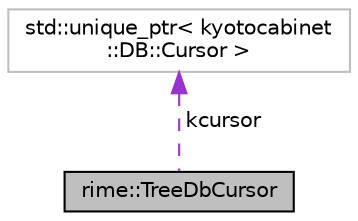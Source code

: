 digraph "rime::TreeDbCursor"
{
  edge [fontname="Helvetica",fontsize="10",labelfontname="Helvetica",labelfontsize="10"];
  node [fontname="Helvetica",fontsize="10",shape=record];
  Node1 [label="rime::TreeDbCursor",height=0.2,width=0.4,color="black", fillcolor="grey75", style="filled" fontcolor="black"];
  Node2 -> Node1 [dir="back",color="darkorchid3",fontsize="10",style="dashed",label=" kcursor" ,fontname="Helvetica"];
  Node2 [label="std::unique_ptr\< kyotocabinet\l::DB::Cursor \>",height=0.2,width=0.4,color="grey75", fillcolor="white", style="filled"];
}
